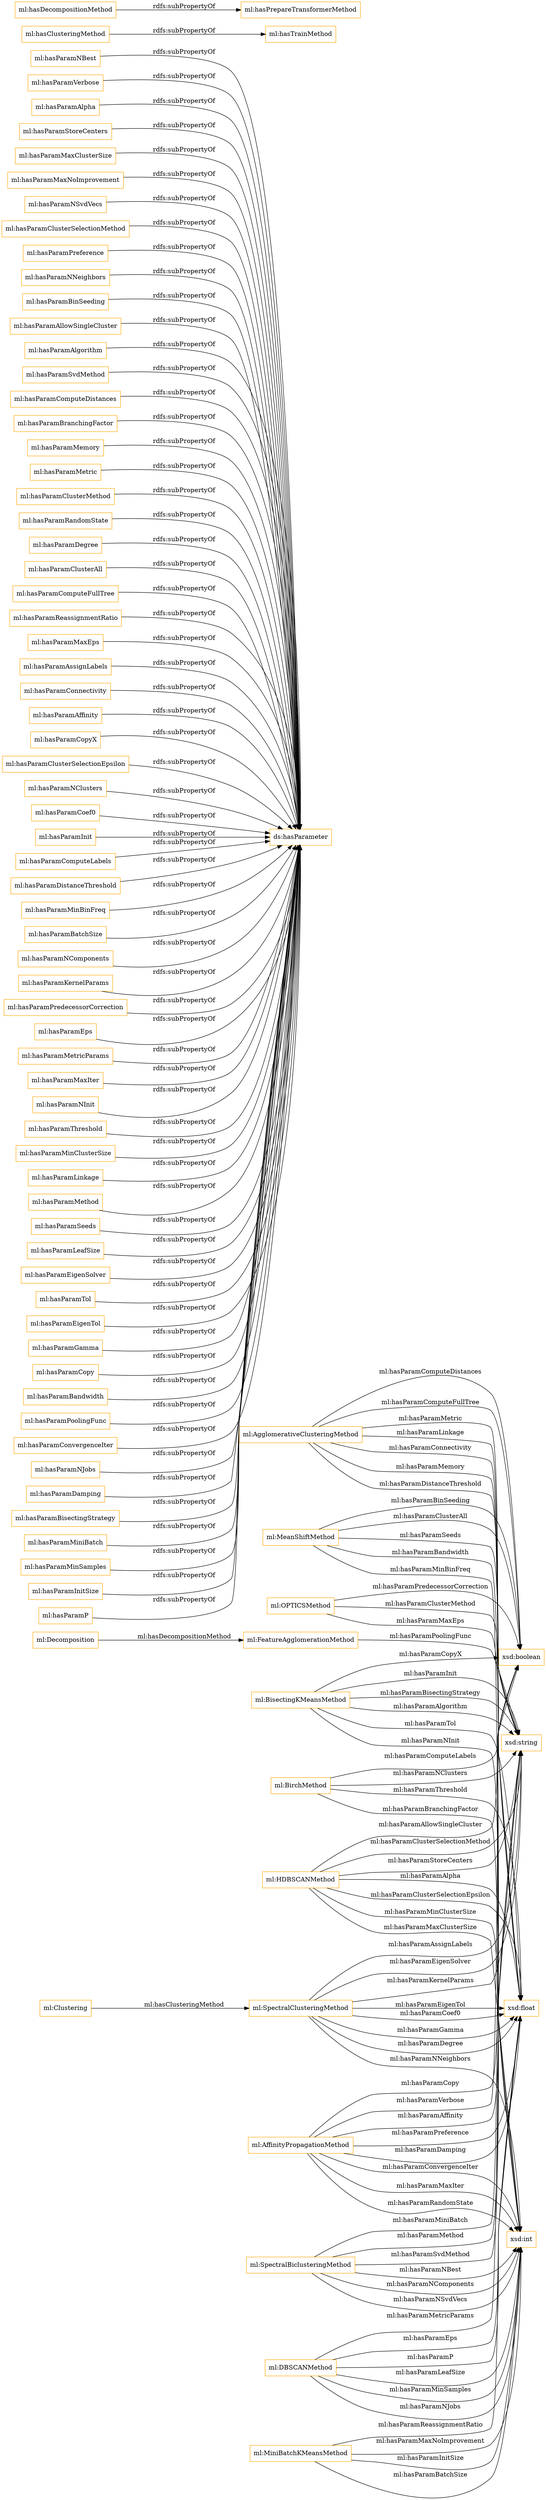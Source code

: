 digraph ar2dtool_diagram { 
rankdir=LR;
size="1501"
node [shape = rectangle, color="orange"]; "ml:BisectingKMeansMethod" "ml:SpectralBiclusteringMethod" "ml:AgglomerativeClusteringMethod" "ml:OPTICSMethod" "ml:DBSCANMethod" "ml:AffinityPropagationMethod" "ml:FeatureAgglomerationMethod" "ml:HDBSCANMethod" "ml:SpectralClusteringMethod" "ml:MiniBatchKMeansMethod" "ml:MeanShiftMethod" "ml:BirchMethod" ; /*classes style*/
	"ml:hasParamNBest" -> "ds:hasParameter" [ label = "rdfs:subPropertyOf" ];
	"ml:hasParamVerbose" -> "ds:hasParameter" [ label = "rdfs:subPropertyOf" ];
	"ml:hasParamAlpha" -> "ds:hasParameter" [ label = "rdfs:subPropertyOf" ];
	"ml:hasParamStoreCenters" -> "ds:hasParameter" [ label = "rdfs:subPropertyOf" ];
	"ml:hasParamMaxClusterSize" -> "ds:hasParameter" [ label = "rdfs:subPropertyOf" ];
	"ml:hasParamMaxNoImprovement" -> "ds:hasParameter" [ label = "rdfs:subPropertyOf" ];
	"ml:hasParamNSvdVecs" -> "ds:hasParameter" [ label = "rdfs:subPropertyOf" ];
	"ml:hasParamClusterSelectionMethod" -> "ds:hasParameter" [ label = "rdfs:subPropertyOf" ];
	"ml:hasParamPreference" -> "ds:hasParameter" [ label = "rdfs:subPropertyOf" ];
	"ml:hasParamNNeighbors" -> "ds:hasParameter" [ label = "rdfs:subPropertyOf" ];
	"ml:hasParamBinSeeding" -> "ds:hasParameter" [ label = "rdfs:subPropertyOf" ];
	"ml:hasParamAllowSingleCluster" -> "ds:hasParameter" [ label = "rdfs:subPropertyOf" ];
	"ml:hasParamAlgorithm" -> "ds:hasParameter" [ label = "rdfs:subPropertyOf" ];
	"ml:hasParamSvdMethod" -> "ds:hasParameter" [ label = "rdfs:subPropertyOf" ];
	"ml:hasParamComputeDistances" -> "ds:hasParameter" [ label = "rdfs:subPropertyOf" ];
	"ml:hasParamBranchingFactor" -> "ds:hasParameter" [ label = "rdfs:subPropertyOf" ];
	"ml:hasParamMemory" -> "ds:hasParameter" [ label = "rdfs:subPropertyOf" ];
	"ml:hasParamMetric" -> "ds:hasParameter" [ label = "rdfs:subPropertyOf" ];
	"ml:hasParamClusterMethod" -> "ds:hasParameter" [ label = "rdfs:subPropertyOf" ];
	"ml:hasParamRandomState" -> "ds:hasParameter" [ label = "rdfs:subPropertyOf" ];
	"ml:hasParamDegree" -> "ds:hasParameter" [ label = "rdfs:subPropertyOf" ];
	"ml:hasParamClusterAll" -> "ds:hasParameter" [ label = "rdfs:subPropertyOf" ];
	"ml:hasParamComputeFullTree" -> "ds:hasParameter" [ label = "rdfs:subPropertyOf" ];
	"ml:hasParamReassignmentRatio" -> "ds:hasParameter" [ label = "rdfs:subPropertyOf" ];
	"ml:hasParamMaxEps" -> "ds:hasParameter" [ label = "rdfs:subPropertyOf" ];
	"ml:hasParamAssignLabels" -> "ds:hasParameter" [ label = "rdfs:subPropertyOf" ];
	"ml:hasParamConnectivity" -> "ds:hasParameter" [ label = "rdfs:subPropertyOf" ];
	"ml:hasClusteringMethod" -> "ml:hasTrainMethod" [ label = "rdfs:subPropertyOf" ];
	"ml:hasParamAffinity" -> "ds:hasParameter" [ label = "rdfs:subPropertyOf" ];
	"ml:hasParamCopyX" -> "ds:hasParameter" [ label = "rdfs:subPropertyOf" ];
	"ml:hasParamClusterSelectionEpsilon" -> "ds:hasParameter" [ label = "rdfs:subPropertyOf" ];
	"ml:hasParamNClusters" -> "ds:hasParameter" [ label = "rdfs:subPropertyOf" ];
	"ml:hasParamCoef0" -> "ds:hasParameter" [ label = "rdfs:subPropertyOf" ];
	"ml:hasParamInit" -> "ds:hasParameter" [ label = "rdfs:subPropertyOf" ];
	"ml:hasParamComputeLabels" -> "ds:hasParameter" [ label = "rdfs:subPropertyOf" ];
	"ml:hasParamDistanceThreshold" -> "ds:hasParameter" [ label = "rdfs:subPropertyOf" ];
	"ml:hasParamMinBinFreq" -> "ds:hasParameter" [ label = "rdfs:subPropertyOf" ];
	"ml:hasParamBatchSize" -> "ds:hasParameter" [ label = "rdfs:subPropertyOf" ];
	"ml:hasParamNComponents" -> "ds:hasParameter" [ label = "rdfs:subPropertyOf" ];
	"ml:hasParamKernelParams" -> "ds:hasParameter" [ label = "rdfs:subPropertyOf" ];
	"ml:hasParamPredecessorCorrection" -> "ds:hasParameter" [ label = "rdfs:subPropertyOf" ];
	"ml:hasParamEps" -> "ds:hasParameter" [ label = "rdfs:subPropertyOf" ];
	"ml:hasParamMetricParams" -> "ds:hasParameter" [ label = "rdfs:subPropertyOf" ];
	"ml:hasParamMaxIter" -> "ds:hasParameter" [ label = "rdfs:subPropertyOf" ];
	"ml:hasParamNInit" -> "ds:hasParameter" [ label = "rdfs:subPropertyOf" ];
	"ml:hasParamThreshold" -> "ds:hasParameter" [ label = "rdfs:subPropertyOf" ];
	"ml:hasParamMinClusterSize" -> "ds:hasParameter" [ label = "rdfs:subPropertyOf" ];
	"ml:hasParamLinkage" -> "ds:hasParameter" [ label = "rdfs:subPropertyOf" ];
	"ml:hasParamMethod" -> "ds:hasParameter" [ label = "rdfs:subPropertyOf" ];
	"ml:hasParamSeeds" -> "ds:hasParameter" [ label = "rdfs:subPropertyOf" ];
	"ml:hasParamLeafSize" -> "ds:hasParameter" [ label = "rdfs:subPropertyOf" ];
	"ml:hasParamEigenSolver" -> "ds:hasParameter" [ label = "rdfs:subPropertyOf" ];
	"ml:hasParamTol" -> "ds:hasParameter" [ label = "rdfs:subPropertyOf" ];
	"ml:hasParamEigenTol" -> "ds:hasParameter" [ label = "rdfs:subPropertyOf" ];
	"ml:hasParamGamma" -> "ds:hasParameter" [ label = "rdfs:subPropertyOf" ];
	"ml:hasDecompositionMethod" -> "ml:hasPrepareTransformerMethod" [ label = "rdfs:subPropertyOf" ];
	"ml:hasParamCopy" -> "ds:hasParameter" [ label = "rdfs:subPropertyOf" ];
	"ml:hasParamBandwidth" -> "ds:hasParameter" [ label = "rdfs:subPropertyOf" ];
	"ml:hasParamPoolingFunc" -> "ds:hasParameter" [ label = "rdfs:subPropertyOf" ];
	"ml:hasParamConvergenceIter" -> "ds:hasParameter" [ label = "rdfs:subPropertyOf" ];
	"ml:hasParamNJobs" -> "ds:hasParameter" [ label = "rdfs:subPropertyOf" ];
	"ml:hasParamDamping" -> "ds:hasParameter" [ label = "rdfs:subPropertyOf" ];
	"ml:hasParamBisectingStrategy" -> "ds:hasParameter" [ label = "rdfs:subPropertyOf" ];
	"ml:hasParamMiniBatch" -> "ds:hasParameter" [ label = "rdfs:subPropertyOf" ];
	"ml:hasParamMinSamples" -> "ds:hasParameter" [ label = "rdfs:subPropertyOf" ];
	"ml:hasParamInitSize" -> "ds:hasParameter" [ label = "rdfs:subPropertyOf" ];
	"ml:hasParamP" -> "ds:hasParameter" [ label = "rdfs:subPropertyOf" ];
	"ml:AgglomerativeClusteringMethod" -> "xsd:string" [ label = "ml:hasParamConnectivity" ];
	"ml:BirchMethod" -> "xsd:boolean" [ label = "ml:hasParamComputeLabels" ];
	"ml:MiniBatchKMeansMethod" -> "xsd:int" [ label = "ml:hasParamInitSize" ];
	"ml:SpectralBiclusteringMethod" -> "xsd:int" [ label = "ml:hasParamNBest" ];
	"ml:HDBSCANMethod" -> "xsd:int" [ label = "ml:hasParamMaxClusterSize" ];
	"ml:Decomposition" -> "ml:FeatureAgglomerationMethod" [ label = "ml:hasDecompositionMethod" ];
	"ml:SpectralClusteringMethod" -> "xsd:string" [ label = "ml:hasParamEigenSolver" ];
	"ml:SpectralClusteringMethod" -> "xsd:string" [ label = "ml:hasParamKernelParams" ];
	"ml:HDBSCANMethod" -> "xsd:string" [ label = "ml:hasParamClusterSelectionMethod" ];
	"ml:HDBSCANMethod" -> "xsd:float" [ label = "ml:hasParamAlpha" ];
	"ml:FeatureAgglomerationMethod" -> "xsd:string" [ label = "ml:hasParamPoolingFunc" ];
	"ml:HDBSCANMethod" -> "xsd:float" [ label = "ml:hasParamClusterSelectionEpsilon" ];
	"ml:DBSCANMethod" -> "xsd:int" [ label = "ml:hasParamMinSamples" ];
	"ml:MiniBatchKMeansMethod" -> "xsd:float" [ label = "ml:hasParamReassignmentRatio" ];
	"ml:OPTICSMethod" -> "xsd:float" [ label = "ml:hasParamMaxEps" ];
	"ml:BisectingKMeansMethod" -> "xsd:boolean" [ label = "ml:hasParamCopyX" ];
	"ml:MeanShiftMethod" -> "xsd:float" [ label = "ml:hasParamBandwidth" ];
	"ml:SpectralBiclusteringMethod" -> "xsd:string" [ label = "ml:hasParamMethod" ];
	"ml:SpectralClusteringMethod" -> "xsd:int" [ label = "ml:hasParamNNeighbors" ];
	"ml:AffinityPropagationMethod" -> "xsd:string" [ label = "ml:hasParamAffinity" ];
	"ml:BirchMethod" -> "xsd:string" [ label = "ml:hasParamNClusters" ];
	"ml:MeanShiftMethod" -> "xsd:int" [ label = "ml:hasParamMinBinFreq" ];
	"ml:AgglomerativeClusteringMethod" -> "xsd:boolean" [ label = "ml:hasParamComputeDistances" ];
	"ml:MeanShiftMethod" -> "xsd:string" [ label = "ml:hasParamSeeds" ];
	"ml:DBSCANMethod" -> "xsd:float" [ label = "ml:hasParamEps" ];
	"ml:SpectralClusteringMethod" -> "xsd:float" [ label = "ml:hasParamGamma" ];
	"ml:AffinityPropagationMethod" -> "xsd:float" [ label = "ml:hasParamDamping" ];
	"ml:SpectralClusteringMethod" -> "xsd:float" [ label = "ml:hasParamDegree" ];
	"ml:BirchMethod" -> "xsd:int" [ label = "ml:hasParamBranchingFactor" ];
	"ml:DBSCANMethod" -> "xsd:float" [ label = "ml:hasParamP" ];
	"ml:BisectingKMeansMethod" -> "xsd:string" [ label = "ml:hasParamInit" ];
	"ml:MiniBatchKMeansMethod" -> "xsd:int" [ label = "ml:hasParamBatchSize" ];
	"ml:SpectralClusteringMethod" -> "xsd:float" [ label = "ml:hasParamEigenTol" ];
	"ml:SpectralBiclusteringMethod" -> "xsd:int" [ label = "ml:hasParamNComponents" ];
	"ml:DBSCANMethod" -> "xsd:string" [ label = "ml:hasParamMetricParams" ];
	"ml:DBSCANMethod" -> "xsd:int" [ label = "ml:hasParamNJobs" ];
	"ml:AgglomerativeClusteringMethod" -> "xsd:string" [ label = "ml:hasParamMemory" ];
	"ml:BisectingKMeansMethod" -> "xsd:string" [ label = "ml:hasParamBisectingStrategy" ];
	"ml:HDBSCANMethod" -> "xsd:boolean" [ label = "ml:hasParamAllowSingleCluster" ];
	"ml:SpectralBiclusteringMethod" -> "xsd:boolean" [ label = "ml:hasParamMiniBatch" ];
	"ml:SpectralBiclusteringMethod" -> "xsd:string" [ label = "ml:hasParamSvdMethod" ];
	"ml:BisectingKMeansMethod" -> "xsd:string" [ label = "ml:hasParamAlgorithm" ];
	"ml:AgglomerativeClusteringMethod" -> "xsd:float" [ label = "ml:hasParamDistanceThreshold" ];
	"ml:BisectingKMeansMethod" -> "xsd:float" [ label = "ml:hasParamTol" ];
	"ml:OPTICSMethod" -> "xsd:string" [ label = "ml:hasParamClusterMethod" ];
	"ml:HDBSCANMethod" -> "xsd:int" [ label = "ml:hasParamMinClusterSize" ];
	"ml:DBSCANMethod" -> "xsd:int" [ label = "ml:hasParamLeafSize" ];
	"ml:MiniBatchKMeansMethod" -> "xsd:int" [ label = "ml:hasParamMaxNoImprovement" ];
	"ml:MeanShiftMethod" -> "xsd:boolean" [ label = "ml:hasParamClusterAll" ];
	"ml:AffinityPropagationMethod" -> "xsd:int" [ label = "ml:hasParamConvergenceIter" ];
	"ml:AffinityPropagationMethod" -> "xsd:float" [ label = "ml:hasParamPreference" ];
	"ml:SpectralClusteringMethod" -> "xsd:string" [ label = "ml:hasParamAssignLabels" ];
	"ml:Clustering" -> "ml:SpectralClusteringMethod" [ label = "ml:hasClusteringMethod" ];
	"ml:AffinityPropagationMethod" -> "xsd:int" [ label = "ml:hasParamMaxIter" ];
	"ml:SpectralClusteringMethod" -> "xsd:float" [ label = "ml:hasParamCoef0" ];
	"ml:AffinityPropagationMethod" -> "xsd:boolean" [ label = "ml:hasParamCopy" ];
	"ml:AffinityPropagationMethod" -> "xsd:boolean" [ label = "ml:hasParamVerbose" ];
	"ml:AffinityPropagationMethod" -> "xsd:int" [ label = "ml:hasParamRandomState" ];
	"ml:HDBSCANMethod" -> "xsd:string" [ label = "ml:hasParamStoreCenters" ];
	"ml:OPTICSMethod" -> "xsd:boolean" [ label = "ml:hasParamPredecessorCorrection" ];
	"ml:AgglomerativeClusteringMethod" -> "xsd:boolean" [ label = "ml:hasParamComputeFullTree" ];
	"ml:SpectralBiclusteringMethod" -> "xsd:int" [ label = "ml:hasParamNSvdVecs" ];
	"ml:AgglomerativeClusteringMethod" -> "xsd:string" [ label = "ml:hasParamMetric" ];
	"ml:AgglomerativeClusteringMethod" -> "xsd:string" [ label = "ml:hasParamLinkage" ];
	"ml:BirchMethod" -> "xsd:float" [ label = "ml:hasParamThreshold" ];
	"ml:MeanShiftMethod" -> "xsd:boolean" [ label = "ml:hasParamBinSeeding" ];
	"ml:BisectingKMeansMethod" -> "xsd:int" [ label = "ml:hasParamNInit" ];

}
